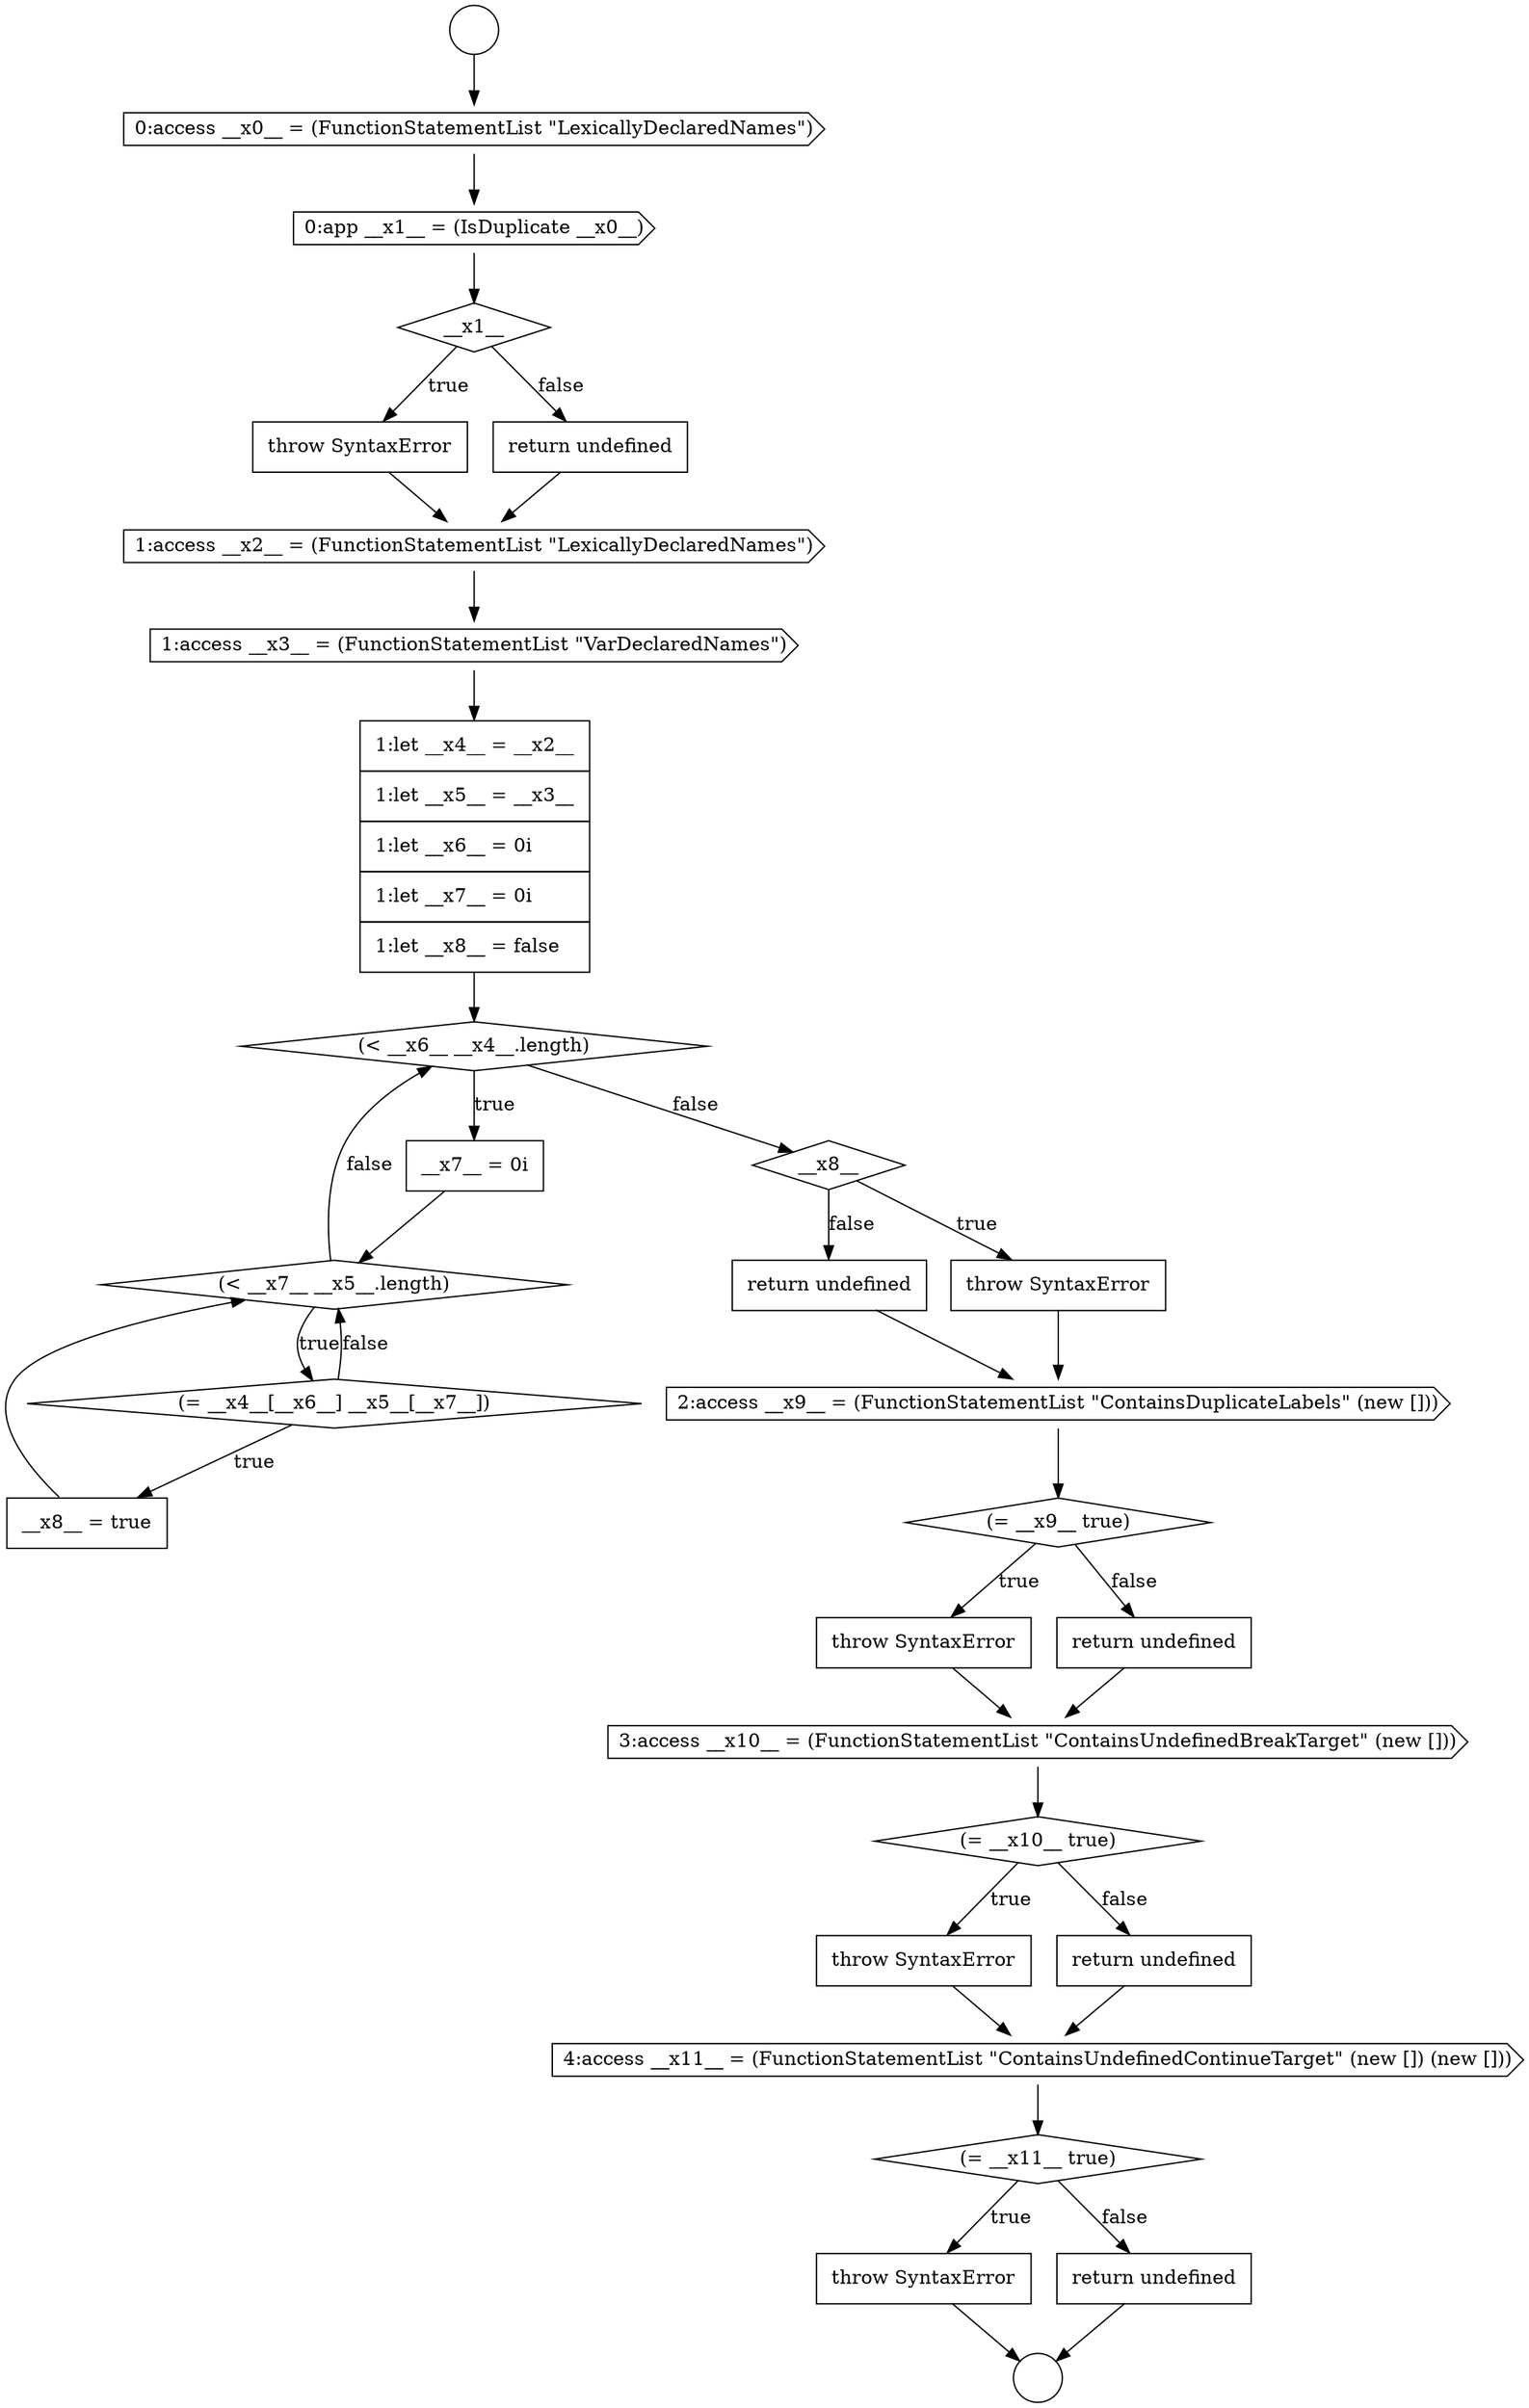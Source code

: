 digraph {
  node16530 [shape=none, margin=0, label=<<font color="black">
    <table border="0" cellborder="1" cellspacing="0" cellpadding="10">
      <tr><td align="left">throw SyntaxError</td></tr>
    </table>
  </font>> color="black" fillcolor="white" style=filled]
  node16516 [shape=none, margin=0, label=<<font color="black">
    <table border="0" cellborder="1" cellspacing="0" cellpadding="10">
      <tr><td align="left">__x8__ = true</td></tr>
    </table>
  </font>> color="black" fillcolor="white" style=filled]
  node16529 [shape=diamond, label=<<font color="black">(= __x11__ true)</font>> color="black" fillcolor="white" style=filled]
  node16524 [shape=cds, label=<<font color="black">3:access __x10__ = (FunctionStatementList &quot;ContainsUndefinedBreakTarget&quot; (new []))</font>> color="black" fillcolor="white" style=filled]
  node16509 [shape=cds, label=<<font color="black">1:access __x2__ = (FunctionStatementList &quot;LexicallyDeclaredNames&quot;)</font>> color="black" fillcolor="white" style=filled]
  node16528 [shape=cds, label=<<font color="black">4:access __x11__ = (FunctionStatementList &quot;ContainsUndefinedContinueTarget&quot; (new []) (new []))</font>> color="black" fillcolor="white" style=filled]
  node16505 [shape=cds, label=<<font color="black">0:app __x1__ = (IsDuplicate __x0__)</font>> color="black" fillcolor="white" style=filled]
  node16531 [shape=none, margin=0, label=<<font color="black">
    <table border="0" cellborder="1" cellspacing="0" cellpadding="10">
      <tr><td align="left">return undefined</td></tr>
    </table>
  </font>> color="black" fillcolor="white" style=filled]
  node16514 [shape=diamond, label=<<font color="black">(&lt; __x7__ __x5__.length)</font>> color="black" fillcolor="white" style=filled]
  node16507 [shape=none, margin=0, label=<<font color="black">
    <table border="0" cellborder="1" cellspacing="0" cellpadding="10">
      <tr><td align="left">throw SyntaxError</td></tr>
    </table>
  </font>> color="black" fillcolor="white" style=filled]
  node16526 [shape=none, margin=0, label=<<font color="black">
    <table border="0" cellborder="1" cellspacing="0" cellpadding="10">
      <tr><td align="left">throw SyntaxError</td></tr>
    </table>
  </font>> color="black" fillcolor="white" style=filled]
  node16511 [shape=none, margin=0, label=<<font color="black">
    <table border="0" cellborder="1" cellspacing="0" cellpadding="10">
      <tr><td align="left">1:let __x4__ = __x2__</td></tr>
      <tr><td align="left">1:let __x5__ = __x3__</td></tr>
      <tr><td align="left">1:let __x6__ = 0i</td></tr>
      <tr><td align="left">1:let __x7__ = 0i</td></tr>
      <tr><td align="left">1:let __x8__ = false</td></tr>
    </table>
  </font>> color="black" fillcolor="white" style=filled]
  node16522 [shape=none, margin=0, label=<<font color="black">
    <table border="0" cellborder="1" cellspacing="0" cellpadding="10">
      <tr><td align="left">throw SyntaxError</td></tr>
    </table>
  </font>> color="black" fillcolor="white" style=filled]
  node16513 [shape=none, margin=0, label=<<font color="black">
    <table border="0" cellborder="1" cellspacing="0" cellpadding="10">
      <tr><td align="left">__x7__ = 0i</td></tr>
    </table>
  </font>> color="black" fillcolor="white" style=filled]
  node16520 [shape=cds, label=<<font color="black">2:access __x9__ = (FunctionStatementList &quot;ContainsDuplicateLabels&quot; (new []))</font>> color="black" fillcolor="white" style=filled]
  node16523 [shape=none, margin=0, label=<<font color="black">
    <table border="0" cellborder="1" cellspacing="0" cellpadding="10">
      <tr><td align="left">return undefined</td></tr>
    </table>
  </font>> color="black" fillcolor="white" style=filled]
  node16508 [shape=none, margin=0, label=<<font color="black">
    <table border="0" cellborder="1" cellspacing="0" cellpadding="10">
      <tr><td align="left">return undefined</td></tr>
    </table>
  </font>> color="black" fillcolor="white" style=filled]
  node16527 [shape=none, margin=0, label=<<font color="black">
    <table border="0" cellborder="1" cellspacing="0" cellpadding="10">
      <tr><td align="left">return undefined</td></tr>
    </table>
  </font>> color="black" fillcolor="white" style=filled]
  node16512 [shape=diamond, label=<<font color="black">(&lt; __x6__ __x4__.length)</font>> color="black" fillcolor="white" style=filled]
  node16519 [shape=none, margin=0, label=<<font color="black">
    <table border="0" cellborder="1" cellspacing="0" cellpadding="10">
      <tr><td align="left">return undefined</td></tr>
    </table>
  </font>> color="black" fillcolor="white" style=filled]
  node16504 [shape=cds, label=<<font color="black">0:access __x0__ = (FunctionStatementList &quot;LexicallyDeclaredNames&quot;)</font>> color="black" fillcolor="white" style=filled]
  node16515 [shape=diamond, label=<<font color="black">(= __x4__[__x6__] __x5__[__x7__])</font>> color="black" fillcolor="white" style=filled]
  node16503 [shape=circle label=" " color="black" fillcolor="white" style=filled]
  node16518 [shape=none, margin=0, label=<<font color="black">
    <table border="0" cellborder="1" cellspacing="0" cellpadding="10">
      <tr><td align="left">throw SyntaxError</td></tr>
    </table>
  </font>> color="black" fillcolor="white" style=filled]
  node16525 [shape=diamond, label=<<font color="black">(= __x10__ true)</font>> color="black" fillcolor="white" style=filled]
  node16510 [shape=cds, label=<<font color="black">1:access __x3__ = (FunctionStatementList &quot;VarDeclaredNames&quot;)</font>> color="black" fillcolor="white" style=filled]
  node16506 [shape=diamond, label=<<font color="black">__x1__</font>> color="black" fillcolor="white" style=filled]
  node16521 [shape=diamond, label=<<font color="black">(= __x9__ true)</font>> color="black" fillcolor="white" style=filled]
  node16517 [shape=diamond, label=<<font color="black">__x8__</font>> color="black" fillcolor="white" style=filled]
  node16502 [shape=circle label=" " color="black" fillcolor="white" style=filled]
  node16514 -> node16515 [label=<<font color="black">true</font>> color="black"]
  node16514 -> node16512 [label=<<font color="black">false</font>> color="black"]
  node16525 -> node16526 [label=<<font color="black">true</font>> color="black"]
  node16525 -> node16527 [label=<<font color="black">false</font>> color="black"]
  node16526 -> node16528 [ color="black"]
  node16523 -> node16524 [ color="black"]
  node16502 -> node16504 [ color="black"]
  node16519 -> node16520 [ color="black"]
  node16521 -> node16522 [label=<<font color="black">true</font>> color="black"]
  node16521 -> node16523 [label=<<font color="black">false</font>> color="black"]
  node16504 -> node16505 [ color="black"]
  node16530 -> node16503 [ color="black"]
  node16524 -> node16525 [ color="black"]
  node16513 -> node16514 [ color="black"]
  node16508 -> node16509 [ color="black"]
  node16507 -> node16509 [ color="black"]
  node16510 -> node16511 [ color="black"]
  node16520 -> node16521 [ color="black"]
  node16517 -> node16518 [label=<<font color="black">true</font>> color="black"]
  node16517 -> node16519 [label=<<font color="black">false</font>> color="black"]
  node16506 -> node16507 [label=<<font color="black">true</font>> color="black"]
  node16506 -> node16508 [label=<<font color="black">false</font>> color="black"]
  node16529 -> node16530 [label=<<font color="black">true</font>> color="black"]
  node16529 -> node16531 [label=<<font color="black">false</font>> color="black"]
  node16522 -> node16524 [ color="black"]
  node16527 -> node16528 [ color="black"]
  node16511 -> node16512 [ color="black"]
  node16518 -> node16520 [ color="black"]
  node16512 -> node16513 [label=<<font color="black">true</font>> color="black"]
  node16512 -> node16517 [label=<<font color="black">false</font>> color="black"]
  node16516 -> node16514 [ color="black"]
  node16509 -> node16510 [ color="black"]
  node16515 -> node16516 [label=<<font color="black">true</font>> color="black"]
  node16515 -> node16514 [label=<<font color="black">false</font>> color="black"]
  node16505 -> node16506 [ color="black"]
  node16531 -> node16503 [ color="black"]
  node16528 -> node16529 [ color="black"]
}
